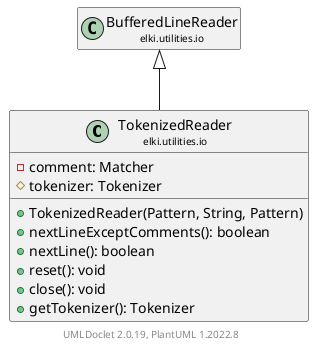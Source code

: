 @startuml
    remove .*\.(Instance|Par|Parameterizer|Factory)$
    set namespaceSeparator none
    hide empty fields
    hide empty methods

    class "<size:14>TokenizedReader\n<size:10>elki.utilities.io" as elki.utilities.io.TokenizedReader [[TokenizedReader.html]] {
        -comment: Matcher
        #tokenizer: Tokenizer
        +TokenizedReader(Pattern, String, Pattern)
        +nextLineExceptComments(): boolean
        +nextLine(): boolean
        +reset(): void
        +close(): void
        +getTokenizer(): Tokenizer
    }

    class "<size:14>BufferedLineReader\n<size:10>elki.utilities.io" as elki.utilities.io.BufferedLineReader [[BufferedLineReader.html]]

    elki.utilities.io.BufferedLineReader <|-- elki.utilities.io.TokenizedReader

    center footer UMLDoclet 2.0.19, PlantUML 1.2022.8
@enduml
